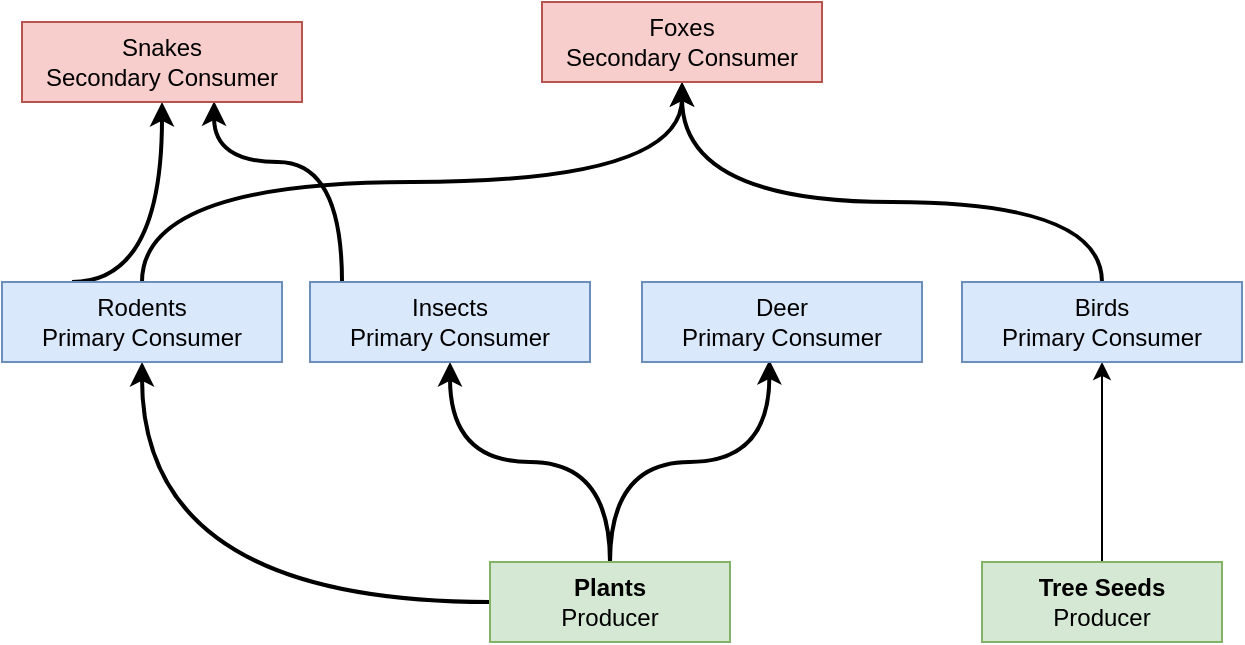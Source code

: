 <mxfile version="21.1.1" type="github">
  <diagram name="Page-1" id="KdyZQm44QTGy5TwE-AH9">
    <mxGraphModel dx="1032" dy="577" grid="1" gridSize="10" guides="1" tooltips="1" connect="1" arrows="1" fold="1" page="1" pageScale="1" pageWidth="850" pageHeight="1100" math="0" shadow="0">
      <root>
        <mxCell id="0" />
        <mxCell id="1" parent="0" />
        <mxCell id="-dOC0UTYTpTgAeae-LNB-18" style="edgeStyle=orthogonalEdgeStyle;rounded=0;orthogonalLoop=1;jettySize=auto;html=1;curved=1;" parent="1" source="-dOC0UTYTpTgAeae-LNB-1" target="-dOC0UTYTpTgAeae-LNB-17" edge="1">
          <mxGeometry relative="1" as="geometry" />
        </mxCell>
        <mxCell id="-dOC0UTYTpTgAeae-LNB-1" value="&lt;b&gt;Tree Seeds&lt;/b&gt;&lt;br&gt;Producer" style="rounded=0;whiteSpace=wrap;html=1;fillColor=#d5e8d4;strokeColor=#82b366;" parent="1" vertex="1">
          <mxGeometry x="490" y="500" width="120" height="40" as="geometry" />
        </mxCell>
        <mxCell id="-dOC0UTYTpTgAeae-LNB-10" value="" style="edgeStyle=orthogonalEdgeStyle;rounded=0;orthogonalLoop=1;jettySize=auto;html=1;curved=1;strokeWidth=2;" parent="1" source="-dOC0UTYTpTgAeae-LNB-2" target="-dOC0UTYTpTgAeae-LNB-8" edge="1">
          <mxGeometry relative="1" as="geometry" />
        </mxCell>
        <mxCell id="-dOC0UTYTpTgAeae-LNB-11" style="edgeStyle=orthogonalEdgeStyle;rounded=0;orthogonalLoop=1;jettySize=auto;html=1;entryX=0.455;entryY=0.975;entryDx=0;entryDy=0;curved=1;strokeWidth=2;entryPerimeter=0;" parent="1" source="-dOC0UTYTpTgAeae-LNB-2" target="-dOC0UTYTpTgAeae-LNB-12" edge="1">
          <mxGeometry relative="1" as="geometry">
            <mxPoint x="394" y="400" as="targetPoint" />
          </mxGeometry>
        </mxCell>
        <mxCell id="-dOC0UTYTpTgAeae-LNB-16" style="edgeStyle=orthogonalEdgeStyle;rounded=0;orthogonalLoop=1;jettySize=auto;html=1;entryX=0.5;entryY=1;entryDx=0;entryDy=0;curved=1;strokeWidth=2;" parent="1" source="-dOC0UTYTpTgAeae-LNB-2" target="-dOC0UTYTpTgAeae-LNB-14" edge="1">
          <mxGeometry relative="1" as="geometry" />
        </mxCell>
        <mxCell id="-dOC0UTYTpTgAeae-LNB-2" value="&lt;b&gt;Plants&lt;/b&gt;&lt;br&gt;Producer" style="rounded=0;whiteSpace=wrap;html=1;fillColor=#d5e8d4;strokeColor=#82b366;" parent="1" vertex="1">
          <mxGeometry x="244" y="500" width="120" height="40" as="geometry" />
        </mxCell>
        <mxCell id="5J4IjL3rGNu5SORRE3Y_-3" style="edgeStyle=orthogonalEdgeStyle;rounded=0;orthogonalLoop=1;jettySize=auto;html=1;curved=1;strokeWidth=2;entryX=0.686;entryY=0.991;entryDx=0;entryDy=0;entryPerimeter=0;" edge="1" parent="1" source="-dOC0UTYTpTgAeae-LNB-8" target="5J4IjL3rGNu5SORRE3Y_-1">
          <mxGeometry relative="1" as="geometry">
            <mxPoint x="80" y="280" as="targetPoint" />
            <Array as="points">
              <mxPoint x="170" y="300" />
              <mxPoint x="106" y="300" />
            </Array>
          </mxGeometry>
        </mxCell>
        <mxCell id="-dOC0UTYTpTgAeae-LNB-8" value="Insects&lt;br&gt;Primary Consumer" style="rounded=0;whiteSpace=wrap;html=1;fillColor=#dae8fc;strokeColor=#6c8ebf;" parent="1" vertex="1">
          <mxGeometry x="154" y="360" width="140" height="40" as="geometry" />
        </mxCell>
        <mxCell id="-dOC0UTYTpTgAeae-LNB-12" value="Deer&lt;br&gt;Primary Consumer" style="rounded=0;whiteSpace=wrap;html=1;fillColor=#dae8fc;strokeColor=#6c8ebf;" parent="1" vertex="1">
          <mxGeometry x="320" y="360" width="140" height="40" as="geometry" />
        </mxCell>
        <mxCell id="g88q6aO5bTRFUWmW2RjR-1" style="edgeStyle=orthogonalEdgeStyle;rounded=0;orthogonalLoop=1;jettySize=auto;html=1;entryX=0.5;entryY=1;entryDx=0;entryDy=0;curved=1;strokeWidth=2;" parent="1" source="-dOC0UTYTpTgAeae-LNB-14" target="-dOC0UTYTpTgAeae-LNB-19" edge="1">
          <mxGeometry relative="1" as="geometry">
            <Array as="points">
              <mxPoint x="70" y="310" />
              <mxPoint x="340" y="310" />
            </Array>
          </mxGeometry>
        </mxCell>
        <mxCell id="5J4IjL3rGNu5SORRE3Y_-2" style="edgeStyle=orthogonalEdgeStyle;rounded=0;orthogonalLoop=1;jettySize=auto;html=1;entryX=0.5;entryY=1;entryDx=0;entryDy=0;curved=1;strokeWidth=2;exitX=0.25;exitY=0;exitDx=0;exitDy=0;" edge="1" parent="1" source="-dOC0UTYTpTgAeae-LNB-14" target="5J4IjL3rGNu5SORRE3Y_-1">
          <mxGeometry relative="1" as="geometry">
            <Array as="points">
              <mxPoint x="80" y="360" />
            </Array>
          </mxGeometry>
        </mxCell>
        <mxCell id="-dOC0UTYTpTgAeae-LNB-14" value="Rodents&lt;br&gt;Primary Consumer" style="rounded=0;whiteSpace=wrap;html=1;fillColor=#dae8fc;strokeColor=#6c8ebf;" parent="1" vertex="1">
          <mxGeometry y="360" width="140" height="40" as="geometry" />
        </mxCell>
        <mxCell id="-dOC0UTYTpTgAeae-LNB-20" style="edgeStyle=orthogonalEdgeStyle;rounded=0;orthogonalLoop=1;jettySize=auto;html=1;entryX=0.5;entryY=1;entryDx=0;entryDy=0;curved=1;strokeWidth=2;" parent="1" source="-dOC0UTYTpTgAeae-LNB-17" target="-dOC0UTYTpTgAeae-LNB-19" edge="1">
          <mxGeometry relative="1" as="geometry">
            <Array as="points">
              <mxPoint x="550" y="320" />
              <mxPoint x="340" y="320" />
            </Array>
          </mxGeometry>
        </mxCell>
        <mxCell id="-dOC0UTYTpTgAeae-LNB-17" value="Birds&lt;br&gt;Primary Consumer" style="rounded=0;whiteSpace=wrap;html=1;fillColor=#dae8fc;strokeColor=#6c8ebf;" parent="1" vertex="1">
          <mxGeometry x="480" y="360" width="140" height="40" as="geometry" />
        </mxCell>
        <mxCell id="-dOC0UTYTpTgAeae-LNB-19" value="Foxes&lt;br&gt;Secondary Consumer" style="rounded=0;whiteSpace=wrap;html=1;fillColor=#f8cecc;strokeColor=#b85450;" parent="1" vertex="1">
          <mxGeometry x="270" y="220" width="140" height="40" as="geometry" />
        </mxCell>
        <mxCell id="5J4IjL3rGNu5SORRE3Y_-1" value="Snakes&lt;br&gt;Secondary Consumer" style="rounded=0;whiteSpace=wrap;html=1;fillColor=#f8cecc;strokeColor=#b85450;" vertex="1" parent="1">
          <mxGeometry x="10" y="230" width="140" height="40" as="geometry" />
        </mxCell>
      </root>
    </mxGraphModel>
  </diagram>
</mxfile>
